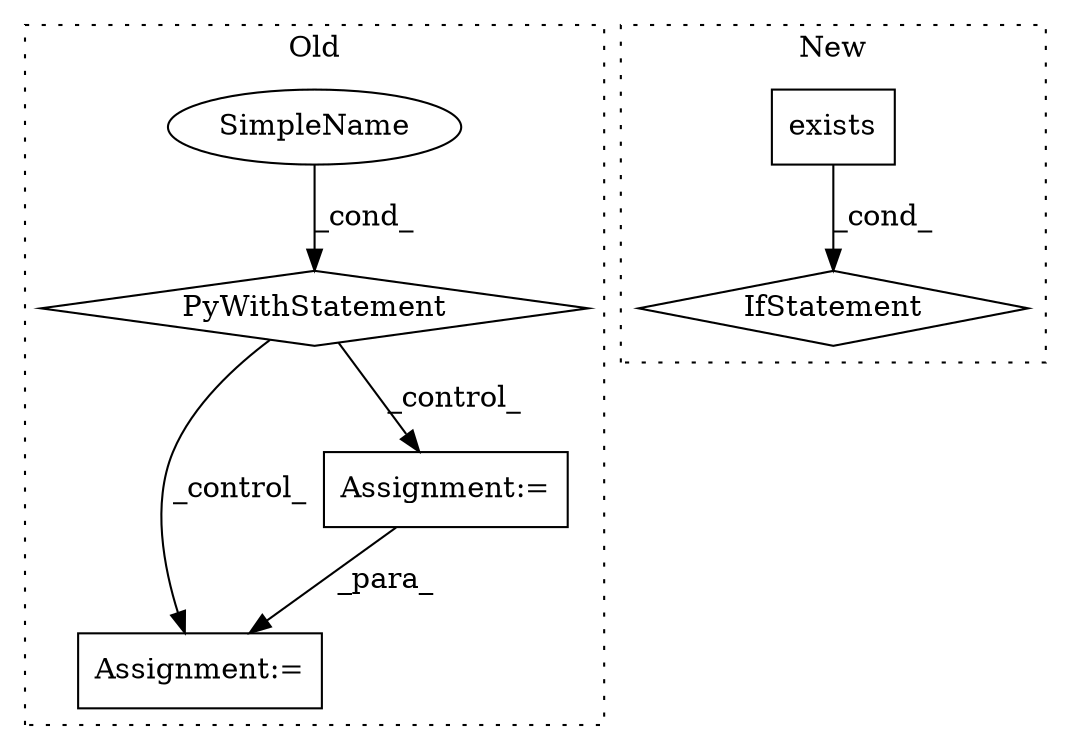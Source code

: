 digraph G {
subgraph cluster0 {
1 [label="PyWithStatement" a="104" s="395,462" l="10,2" shape="diamond"];
3 [label="Assignment:=" a="7" s="501" l="1" shape="box"];
4 [label="SimpleName" a="42" s="" l="" shape="ellipse"];
6 [label="Assignment:=" a="7" s="476" l="1" shape="box"];
label = "Old";
style="dotted";
}
subgraph cluster1 {
2 [label="exists" a="32" s="518,541" l="7,1" shape="box"];
5 [label="IfStatement" a="25" s="509,542" l="4,2" shape="diamond"];
label = "New";
style="dotted";
}
1 -> 6 [label="_control_"];
1 -> 3 [label="_control_"];
2 -> 5 [label="_cond_"];
4 -> 1 [label="_cond_"];
6 -> 3 [label="_para_"];
}
